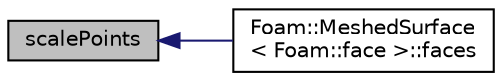 digraph "scalePoints"
{
  bgcolor="transparent";
  edge [fontname="Helvetica",fontsize="10",labelfontname="Helvetica",labelfontsize="10"];
  node [fontname="Helvetica",fontsize="10",shape=record];
  rankdir="LR";
  Node236 [label="scalePoints",height=0.2,width=0.4,color="black", fillcolor="grey75", style="filled", fontcolor="black"];
  Node236 -> Node237 [dir="back",color="midnightblue",fontsize="10",style="solid",fontname="Helvetica"];
  Node237 [label="Foam::MeshedSurface\l\< Foam::face \>::faces",height=0.2,width=0.4,color="black",URL="$a30833.html#a16c6d36f7c961d037a44e5c235d9aa15",tooltip="Return const access to the faces. "];
}
